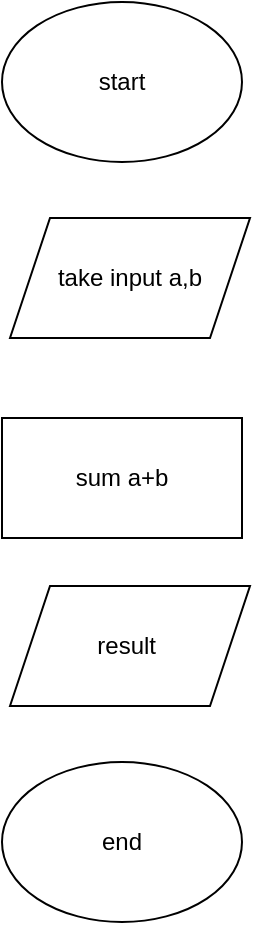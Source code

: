 <mxfile version="25.0.3">
  <diagram name="Page-1" id="o1o5VVSx67kqJFUoKe3N">
    <mxGraphModel dx="794" dy="412" grid="0" gridSize="10" guides="1" tooltips="1" connect="1" arrows="1" fold="1" page="1" pageScale="1" pageWidth="1169" pageHeight="1654" math="0" shadow="0">
      <root>
        <mxCell id="0" />
        <mxCell id="1" parent="0" />
        <mxCell id="D6XvM4SYRzuPwP5XaI6j-1" value="start" style="ellipse;whiteSpace=wrap;html=1;" parent="1" vertex="1">
          <mxGeometry x="350" y="40" width="120" height="80" as="geometry" />
        </mxCell>
        <mxCell id="D6XvM4SYRzuPwP5XaI6j-2" value="take input a,b" style="shape=parallelogram;perimeter=parallelogramPerimeter;whiteSpace=wrap;html=1;fixedSize=1;" parent="1" vertex="1">
          <mxGeometry x="354" y="148" width="120" height="60" as="geometry" />
        </mxCell>
        <mxCell id="D6XvM4SYRzuPwP5XaI6j-3" value="sum a+b" style="rounded=0;whiteSpace=wrap;html=1;" parent="1" vertex="1">
          <mxGeometry x="350" y="248" width="120" height="60" as="geometry" />
        </mxCell>
        <mxCell id="D6XvM4SYRzuPwP5XaI6j-4" value="result&amp;nbsp;" style="shape=parallelogram;perimeter=parallelogramPerimeter;whiteSpace=wrap;html=1;fixedSize=1;" parent="1" vertex="1">
          <mxGeometry x="354" y="332" width="120" height="60" as="geometry" />
        </mxCell>
        <mxCell id="D6XvM4SYRzuPwP5XaI6j-5" value="end" style="ellipse;whiteSpace=wrap;html=1;" parent="1" vertex="1">
          <mxGeometry x="350" y="420" width="120" height="80" as="geometry" />
        </mxCell>
      </root>
    </mxGraphModel>
  </diagram>
</mxfile>
